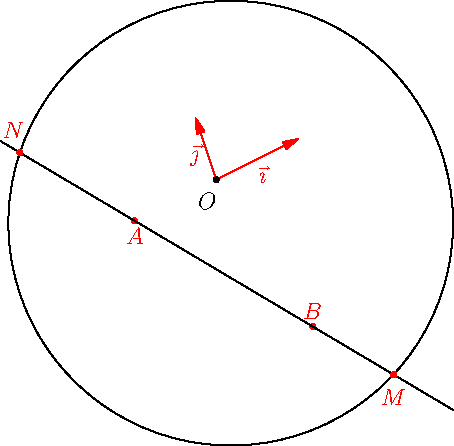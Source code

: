 import geometry;
size(8cm,0);

currentcoordsys=cartesiansystem((2,1),i=(1,0.5),j=(-0.25,.75));
show(currentcoordsys, xpen=invisible);

point A=(-1,0);
point B=(0.5,-3sin(2));
dot("$A$",A,S,red);
dot("$B$",B,N,red);

line l=line(A,B);
circle c=circle((point)(0,-sqrt(2)/2),exp(1));
draw(l);
draw(c);

/*<asyxml><view file="modules/geometry.asy" type="point[]" signature="intersectionpoints(line,circle)"/></asyxml>*/
point[] inter=intersectionpoints(l,c);
dot("$M$", inter[0], 2S, red);
dot("$N$", inter[1], 2N+0.5W, red);
